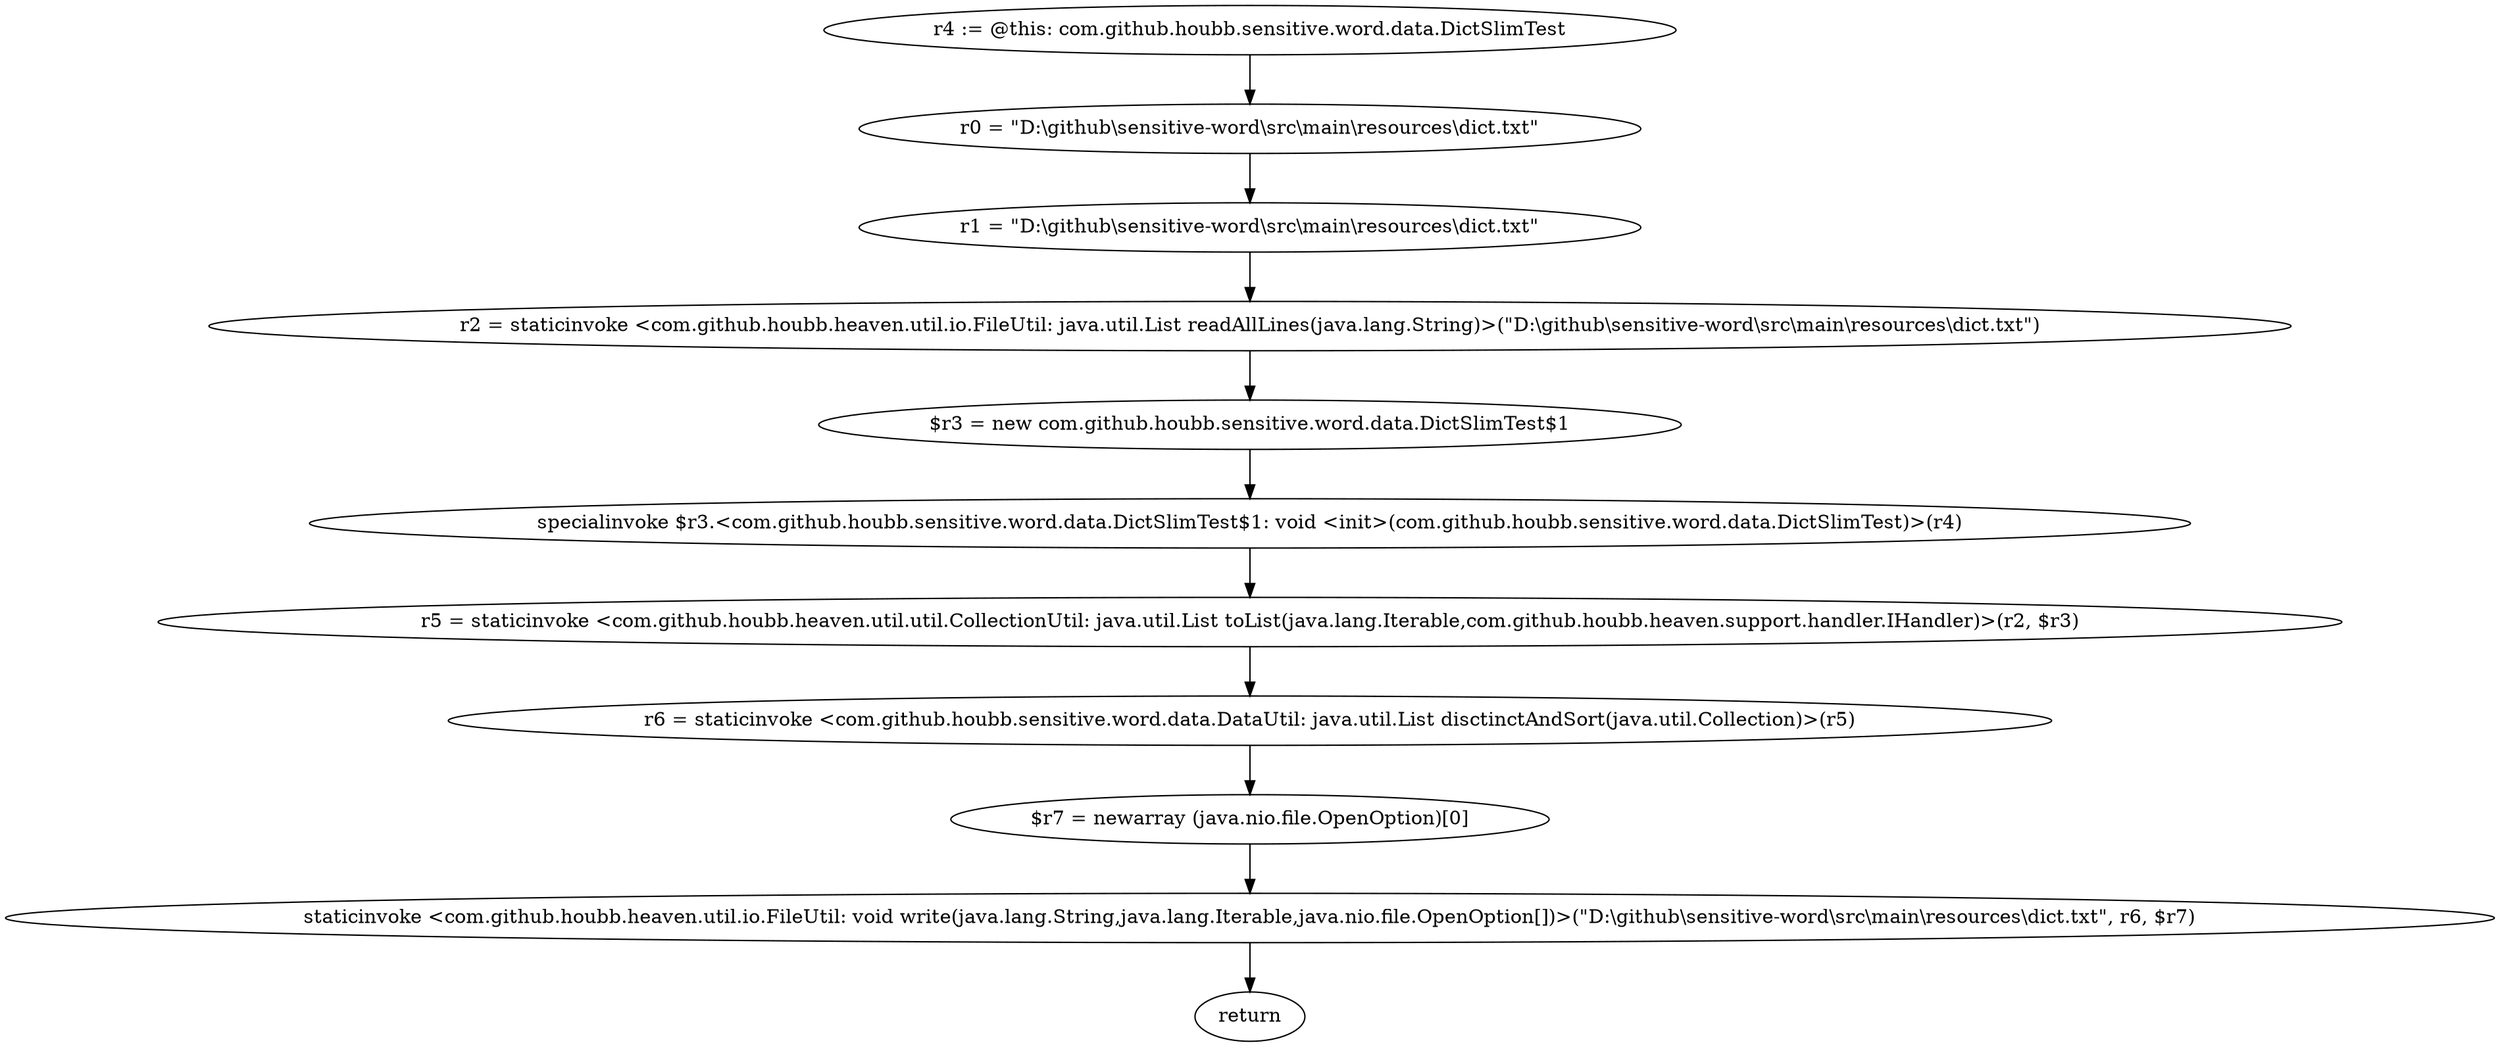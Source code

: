 digraph "unitGraph" {
    "r4 := @this: com.github.houbb.sensitive.word.data.DictSlimTest"
    "r0 = \"D:\\github\\sensitive-word\\src\\main\\resources\\dict.txt\""
    "r1 = \"D:\\github\\sensitive-word\\src\\main\\resources\\dict.txt\""
    "r2 = staticinvoke <com.github.houbb.heaven.util.io.FileUtil: java.util.List readAllLines(java.lang.String)>(\"D:\\github\\sensitive-word\\src\\main\\resources\\dict.txt\")"
    "$r3 = new com.github.houbb.sensitive.word.data.DictSlimTest$1"
    "specialinvoke $r3.<com.github.houbb.sensitive.word.data.DictSlimTest$1: void <init>(com.github.houbb.sensitive.word.data.DictSlimTest)>(r4)"
    "r5 = staticinvoke <com.github.houbb.heaven.util.util.CollectionUtil: java.util.List toList(java.lang.Iterable,com.github.houbb.heaven.support.handler.IHandler)>(r2, $r3)"
    "r6 = staticinvoke <com.github.houbb.sensitive.word.data.DataUtil: java.util.List disctinctAndSort(java.util.Collection)>(r5)"
    "$r7 = newarray (java.nio.file.OpenOption)[0]"
    "staticinvoke <com.github.houbb.heaven.util.io.FileUtil: void write(java.lang.String,java.lang.Iterable,java.nio.file.OpenOption[])>(\"D:\\github\\sensitive-word\\src\\main\\resources\\dict.txt\", r6, $r7)"
    "return"
    "r4 := @this: com.github.houbb.sensitive.word.data.DictSlimTest"->"r0 = \"D:\\github\\sensitive-word\\src\\main\\resources\\dict.txt\"";
    "r0 = \"D:\\github\\sensitive-word\\src\\main\\resources\\dict.txt\""->"r1 = \"D:\\github\\sensitive-word\\src\\main\\resources\\dict.txt\"";
    "r1 = \"D:\\github\\sensitive-word\\src\\main\\resources\\dict.txt\""->"r2 = staticinvoke <com.github.houbb.heaven.util.io.FileUtil: java.util.List readAllLines(java.lang.String)>(\"D:\\github\\sensitive-word\\src\\main\\resources\\dict.txt\")";
    "r2 = staticinvoke <com.github.houbb.heaven.util.io.FileUtil: java.util.List readAllLines(java.lang.String)>(\"D:\\github\\sensitive-word\\src\\main\\resources\\dict.txt\")"->"$r3 = new com.github.houbb.sensitive.word.data.DictSlimTest$1";
    "$r3 = new com.github.houbb.sensitive.word.data.DictSlimTest$1"->"specialinvoke $r3.<com.github.houbb.sensitive.word.data.DictSlimTest$1: void <init>(com.github.houbb.sensitive.word.data.DictSlimTest)>(r4)";
    "specialinvoke $r3.<com.github.houbb.sensitive.word.data.DictSlimTest$1: void <init>(com.github.houbb.sensitive.word.data.DictSlimTest)>(r4)"->"r5 = staticinvoke <com.github.houbb.heaven.util.util.CollectionUtil: java.util.List toList(java.lang.Iterable,com.github.houbb.heaven.support.handler.IHandler)>(r2, $r3)";
    "r5 = staticinvoke <com.github.houbb.heaven.util.util.CollectionUtil: java.util.List toList(java.lang.Iterable,com.github.houbb.heaven.support.handler.IHandler)>(r2, $r3)"->"r6 = staticinvoke <com.github.houbb.sensitive.word.data.DataUtil: java.util.List disctinctAndSort(java.util.Collection)>(r5)";
    "r6 = staticinvoke <com.github.houbb.sensitive.word.data.DataUtil: java.util.List disctinctAndSort(java.util.Collection)>(r5)"->"$r7 = newarray (java.nio.file.OpenOption)[0]";
    "$r7 = newarray (java.nio.file.OpenOption)[0]"->"staticinvoke <com.github.houbb.heaven.util.io.FileUtil: void write(java.lang.String,java.lang.Iterable,java.nio.file.OpenOption[])>(\"D:\\github\\sensitive-word\\src\\main\\resources\\dict.txt\", r6, $r7)";
    "staticinvoke <com.github.houbb.heaven.util.io.FileUtil: void write(java.lang.String,java.lang.Iterable,java.nio.file.OpenOption[])>(\"D:\\github\\sensitive-word\\src\\main\\resources\\dict.txt\", r6, $r7)"->"return";
}
